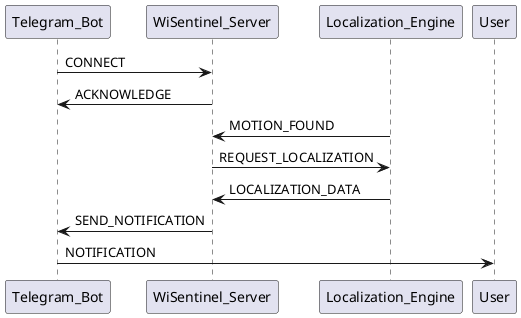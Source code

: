 @startuml server_client
Telegram_Bot -> WiSentinel_Server : CONNECT
WiSentinel_Server -> Telegram_Bot : ACKNOWLEDGE
Localization_Engine -> WiSentinel_Server : MOTION_FOUND
WiSentinel_Server -> Localization_Engine : REQUEST_LOCALIZATION
Localization_Engine -> WiSentinel_Server : LOCALIZATION_DATA
WiSentinel_Server -> Telegram_Bot : SEND_NOTIFICATION
Telegram_Bot -> User : NOTIFICATION
@enduml